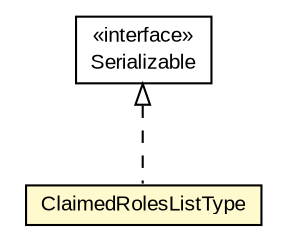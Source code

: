 #!/usr/local/bin/dot
#
# Class diagram 
# Generated by UMLGraph version R5_6-24-gf6e263 (http://www.umlgraph.org/)
#

digraph G {
	edge [fontname="arial",fontsize=10,labelfontname="arial",labelfontsize=10];
	node [fontname="arial",fontsize=10,shape=plaintext];
	nodesep=0.25;
	ranksep=0.5;
	// eu.europa.esig.jaxb.xades.ClaimedRolesListType
	c260048 [label=<<table title="eu.europa.esig.jaxb.xades.ClaimedRolesListType" border="0" cellborder="1" cellspacing="0" cellpadding="2" port="p" bgcolor="lemonChiffon" href="./ClaimedRolesListType.html">
		<tr><td><table border="0" cellspacing="0" cellpadding="1">
<tr><td align="center" balign="center"> ClaimedRolesListType </td></tr>
		</table></td></tr>
		</table>>, URL="./ClaimedRolesListType.html", fontname="arial", fontcolor="black", fontsize=10.0];
	//eu.europa.esig.jaxb.xades.ClaimedRolesListType implements java.io.Serializable
	c260253:p -> c260048:p [dir=back,arrowtail=empty,style=dashed];
	// java.io.Serializable
	c260253 [label=<<table title="java.io.Serializable" border="0" cellborder="1" cellspacing="0" cellpadding="2" port="p" href="http://java.sun.com/j2se/1.4.2/docs/api/java/io/Serializable.html">
		<tr><td><table border="0" cellspacing="0" cellpadding="1">
<tr><td align="center" balign="center"> &#171;interface&#187; </td></tr>
<tr><td align="center" balign="center"> Serializable </td></tr>
		</table></td></tr>
		</table>>, URL="http://java.sun.com/j2se/1.4.2/docs/api/java/io/Serializable.html", fontname="arial", fontcolor="black", fontsize=10.0];
}

